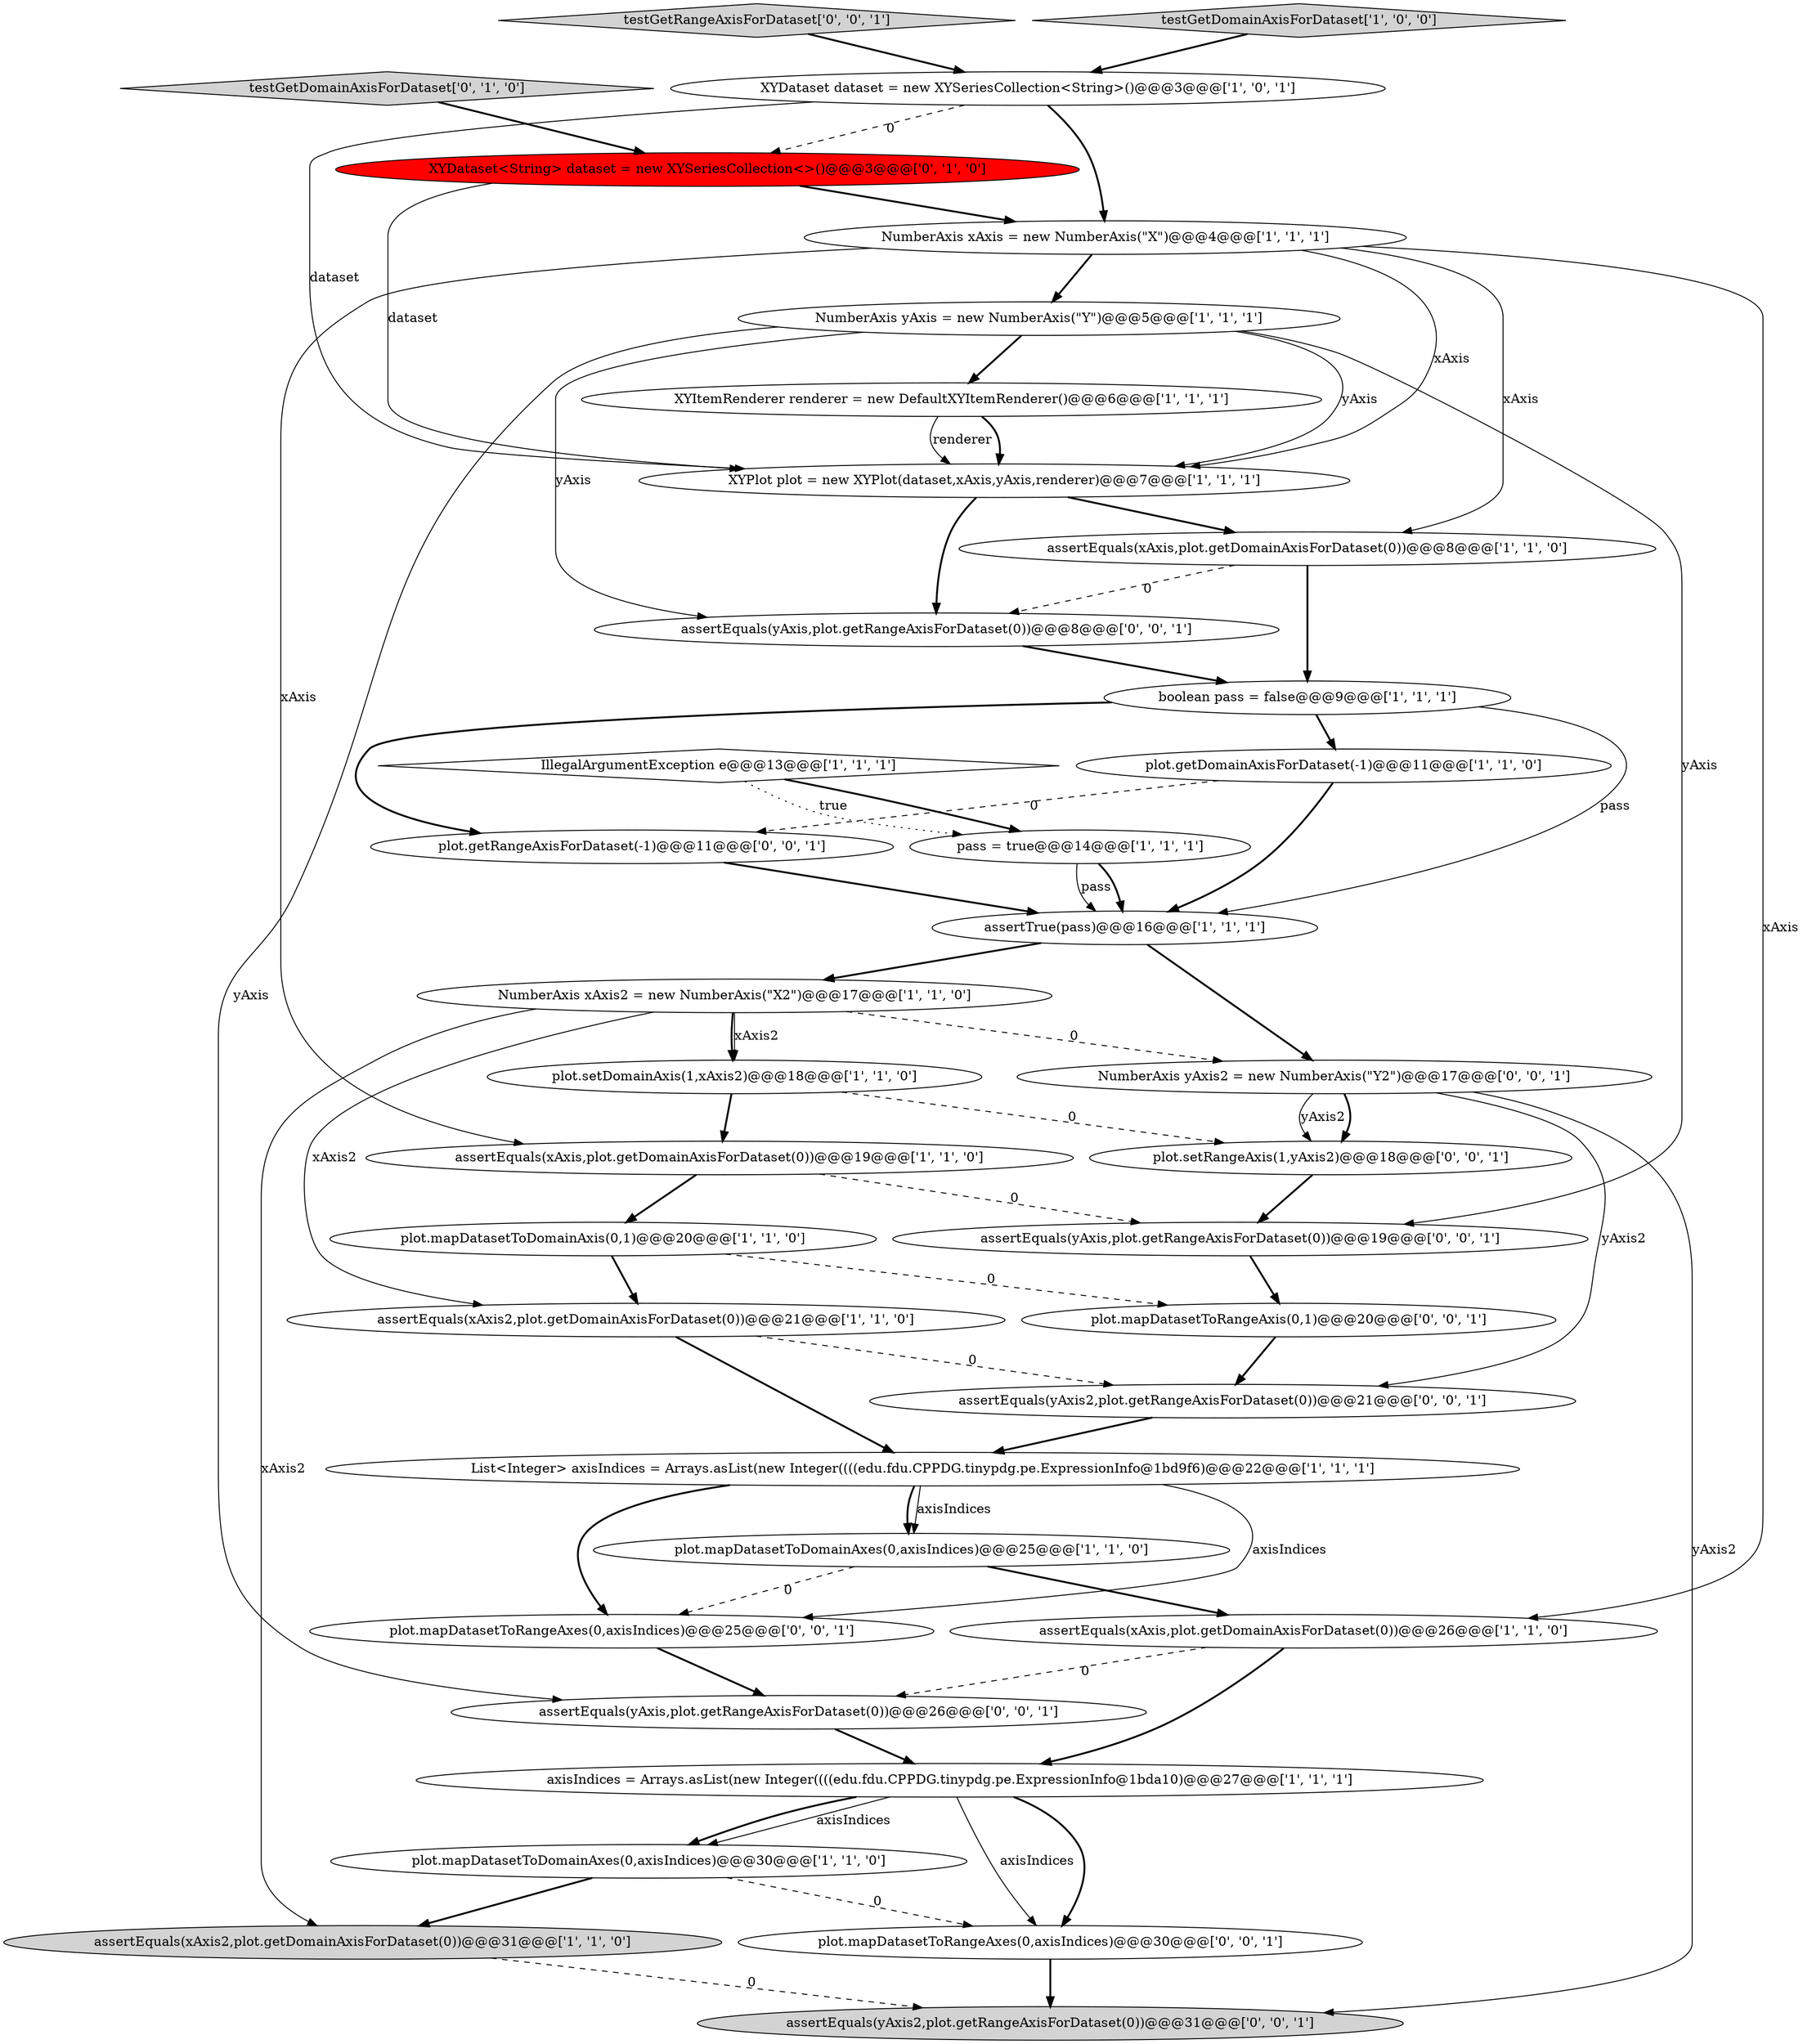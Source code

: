 digraph {
0 [style = filled, label = "assertEquals(xAxis2,plot.getDomainAxisForDataset(0))@@@21@@@['1', '1', '0']", fillcolor = white, shape = ellipse image = "AAA0AAABBB1BBB"];
23 [style = filled, label = "XYDataset<String> dataset = new XYSeriesCollection<>()@@@3@@@['0', '1', '0']", fillcolor = red, shape = ellipse image = "AAA1AAABBB2BBB"];
30 [style = filled, label = "assertEquals(yAxis2,plot.getRangeAxisForDataset(0))@@@21@@@['0', '0', '1']", fillcolor = white, shape = ellipse image = "AAA0AAABBB3BBB"];
21 [style = filled, label = "pass = true@@@14@@@['1', '1', '1']", fillcolor = white, shape = ellipse image = "AAA0AAABBB1BBB"];
26 [style = filled, label = "testGetRangeAxisForDataset['0', '0', '1']", fillcolor = lightgray, shape = diamond image = "AAA0AAABBB3BBB"];
20 [style = filled, label = "assertEquals(xAxis,plot.getDomainAxisForDataset(0))@@@19@@@['1', '1', '0']", fillcolor = white, shape = ellipse image = "AAA0AAABBB1BBB"];
15 [style = filled, label = "NumberAxis xAxis = new NumberAxis(\"X\")@@@4@@@['1', '1', '1']", fillcolor = white, shape = ellipse image = "AAA0AAABBB1BBB"];
25 [style = filled, label = "plot.setRangeAxis(1,yAxis2)@@@18@@@['0', '0', '1']", fillcolor = white, shape = ellipse image = "AAA0AAABBB3BBB"];
36 [style = filled, label = "plot.getRangeAxisForDataset(-1)@@@11@@@['0', '0', '1']", fillcolor = white, shape = ellipse image = "AAA0AAABBB3BBB"];
34 [style = filled, label = "NumberAxis yAxis2 = new NumberAxis(\"Y2\")@@@17@@@['0', '0', '1']", fillcolor = white, shape = ellipse image = "AAA0AAABBB3BBB"];
13 [style = filled, label = "plot.mapDatasetToDomainAxes(0,axisIndices)@@@25@@@['1', '1', '0']", fillcolor = white, shape = ellipse image = "AAA0AAABBB1BBB"];
9 [style = filled, label = "XYDataset dataset = new XYSeriesCollection<String>()@@@3@@@['1', '0', '1']", fillcolor = white, shape = ellipse image = "AAA0AAABBB1BBB"];
12 [style = filled, label = "NumberAxis xAxis2 = new NumberAxis(\"X2\")@@@17@@@['1', '1', '0']", fillcolor = white, shape = ellipse image = "AAA0AAABBB1BBB"];
4 [style = filled, label = "IllegalArgumentException e@@@13@@@['1', '1', '1']", fillcolor = white, shape = diamond image = "AAA0AAABBB1BBB"];
28 [style = filled, label = "plot.mapDatasetToRangeAxis(0,1)@@@20@@@['0', '0', '1']", fillcolor = white, shape = ellipse image = "AAA0AAABBB3BBB"];
3 [style = filled, label = "boolean pass = false@@@9@@@['1', '1', '1']", fillcolor = white, shape = ellipse image = "AAA0AAABBB1BBB"];
5 [style = filled, label = "XYPlot plot = new XYPlot(dataset,xAxis,yAxis,renderer)@@@7@@@['1', '1', '1']", fillcolor = white, shape = ellipse image = "AAA0AAABBB1BBB"];
18 [style = filled, label = "assertEquals(xAxis,plot.getDomainAxisForDataset(0))@@@26@@@['1', '1', '0']", fillcolor = white, shape = ellipse image = "AAA0AAABBB1BBB"];
22 [style = filled, label = "XYItemRenderer renderer = new DefaultXYItemRenderer()@@@6@@@['1', '1', '1']", fillcolor = white, shape = ellipse image = "AAA0AAABBB1BBB"];
2 [style = filled, label = "testGetDomainAxisForDataset['1', '0', '0']", fillcolor = lightgray, shape = diamond image = "AAA0AAABBB1BBB"];
24 [style = filled, label = "testGetDomainAxisForDataset['0', '1', '0']", fillcolor = lightgray, shape = diamond image = "AAA0AAABBB2BBB"];
6 [style = filled, label = "NumberAxis yAxis = new NumberAxis(\"Y\")@@@5@@@['1', '1', '1']", fillcolor = white, shape = ellipse image = "AAA0AAABBB1BBB"];
10 [style = filled, label = "plot.mapDatasetToDomainAxis(0,1)@@@20@@@['1', '1', '0']", fillcolor = white, shape = ellipse image = "AAA0AAABBB1BBB"];
31 [style = filled, label = "plot.mapDatasetToRangeAxes(0,axisIndices)@@@30@@@['0', '0', '1']", fillcolor = white, shape = ellipse image = "AAA0AAABBB3BBB"];
27 [style = filled, label = "assertEquals(yAxis,plot.getRangeAxisForDataset(0))@@@19@@@['0', '0', '1']", fillcolor = white, shape = ellipse image = "AAA0AAABBB3BBB"];
1 [style = filled, label = "assertEquals(xAxis2,plot.getDomainAxisForDataset(0))@@@31@@@['1', '1', '0']", fillcolor = lightgray, shape = ellipse image = "AAA0AAABBB1BBB"];
32 [style = filled, label = "assertEquals(yAxis,plot.getRangeAxisForDataset(0))@@@26@@@['0', '0', '1']", fillcolor = white, shape = ellipse image = "AAA0AAABBB3BBB"];
29 [style = filled, label = "plot.mapDatasetToRangeAxes(0,axisIndices)@@@25@@@['0', '0', '1']", fillcolor = white, shape = ellipse image = "AAA0AAABBB3BBB"];
16 [style = filled, label = "List<Integer> axisIndices = Arrays.asList(new Integer((((edu.fdu.CPPDG.tinypdg.pe.ExpressionInfo@1bd9f6)@@@22@@@['1', '1', '1']", fillcolor = white, shape = ellipse image = "AAA0AAABBB1BBB"];
35 [style = filled, label = "assertEquals(yAxis2,plot.getRangeAxisForDataset(0))@@@31@@@['0', '0', '1']", fillcolor = lightgray, shape = ellipse image = "AAA0AAABBB3BBB"];
7 [style = filled, label = "assertEquals(xAxis,plot.getDomainAxisForDataset(0))@@@8@@@['1', '1', '0']", fillcolor = white, shape = ellipse image = "AAA0AAABBB1BBB"];
19 [style = filled, label = "plot.mapDatasetToDomainAxes(0,axisIndices)@@@30@@@['1', '1', '0']", fillcolor = white, shape = ellipse image = "AAA0AAABBB1BBB"];
11 [style = filled, label = "axisIndices = Arrays.asList(new Integer((((edu.fdu.CPPDG.tinypdg.pe.ExpressionInfo@1bda10)@@@27@@@['1', '1', '1']", fillcolor = white, shape = ellipse image = "AAA0AAABBB1BBB"];
14 [style = filled, label = "plot.getDomainAxisForDataset(-1)@@@11@@@['1', '1', '0']", fillcolor = white, shape = ellipse image = "AAA0AAABBB1BBB"];
33 [style = filled, label = "assertEquals(yAxis,plot.getRangeAxisForDataset(0))@@@8@@@['0', '0', '1']", fillcolor = white, shape = ellipse image = "AAA0AAABBB3BBB"];
8 [style = filled, label = "plot.setDomainAxis(1,xAxis2)@@@18@@@['1', '1', '0']", fillcolor = white, shape = ellipse image = "AAA0AAABBB1BBB"];
17 [style = filled, label = "assertTrue(pass)@@@16@@@['1', '1', '1']", fillcolor = white, shape = ellipse image = "AAA0AAABBB1BBB"];
0->16 [style = bold, label=""];
16->13 [style = bold, label=""];
34->25 [style = bold, label=""];
23->5 [style = solid, label="dataset"];
33->3 [style = bold, label=""];
6->32 [style = solid, label="yAxis"];
6->33 [style = solid, label="yAxis"];
28->30 [style = bold, label=""];
5->33 [style = bold, label=""];
12->8 [style = solid, label="xAxis2"];
6->22 [style = bold, label=""];
34->25 [style = solid, label="yAxis2"];
1->35 [style = dashed, label="0"];
12->1 [style = solid, label="xAxis2"];
13->29 [style = dashed, label="0"];
27->28 [style = bold, label=""];
16->29 [style = bold, label=""];
18->11 [style = bold, label=""];
3->14 [style = bold, label=""];
20->27 [style = dashed, label="0"];
23->15 [style = bold, label=""];
4->21 [style = bold, label=""];
9->5 [style = solid, label="dataset"];
10->28 [style = dashed, label="0"];
26->9 [style = bold, label=""];
14->17 [style = bold, label=""];
15->6 [style = bold, label=""];
2->9 [style = bold, label=""];
16->13 [style = solid, label="axisIndices"];
3->17 [style = solid, label="pass"];
11->19 [style = bold, label=""];
21->17 [style = solid, label="pass"];
14->36 [style = dashed, label="0"];
22->5 [style = bold, label=""];
9->23 [style = dashed, label="0"];
7->3 [style = bold, label=""];
34->35 [style = solid, label="yAxis2"];
20->10 [style = bold, label=""];
25->27 [style = bold, label=""];
11->31 [style = bold, label=""];
4->21 [style = dotted, label="true"];
19->1 [style = bold, label=""];
17->34 [style = bold, label=""];
3->36 [style = bold, label=""];
17->12 [style = bold, label=""];
15->18 [style = solid, label="xAxis"];
8->20 [style = bold, label=""];
31->35 [style = bold, label=""];
9->15 [style = bold, label=""];
12->8 [style = bold, label=""];
29->32 [style = bold, label=""];
6->5 [style = solid, label="yAxis"];
34->30 [style = solid, label="yAxis2"];
10->0 [style = bold, label=""];
0->30 [style = dashed, label="0"];
11->19 [style = solid, label="axisIndices"];
15->5 [style = solid, label="xAxis"];
5->7 [style = bold, label=""];
15->20 [style = solid, label="xAxis"];
8->25 [style = dashed, label="0"];
15->7 [style = solid, label="xAxis"];
22->5 [style = solid, label="renderer"];
36->17 [style = bold, label=""];
7->33 [style = dashed, label="0"];
12->0 [style = solid, label="xAxis2"];
30->16 [style = bold, label=""];
32->11 [style = bold, label=""];
16->29 [style = solid, label="axisIndices"];
12->34 [style = dashed, label="0"];
21->17 [style = bold, label=""];
11->31 [style = solid, label="axisIndices"];
13->18 [style = bold, label=""];
6->27 [style = solid, label="yAxis"];
18->32 [style = dashed, label="0"];
24->23 [style = bold, label=""];
19->31 [style = dashed, label="0"];
}
